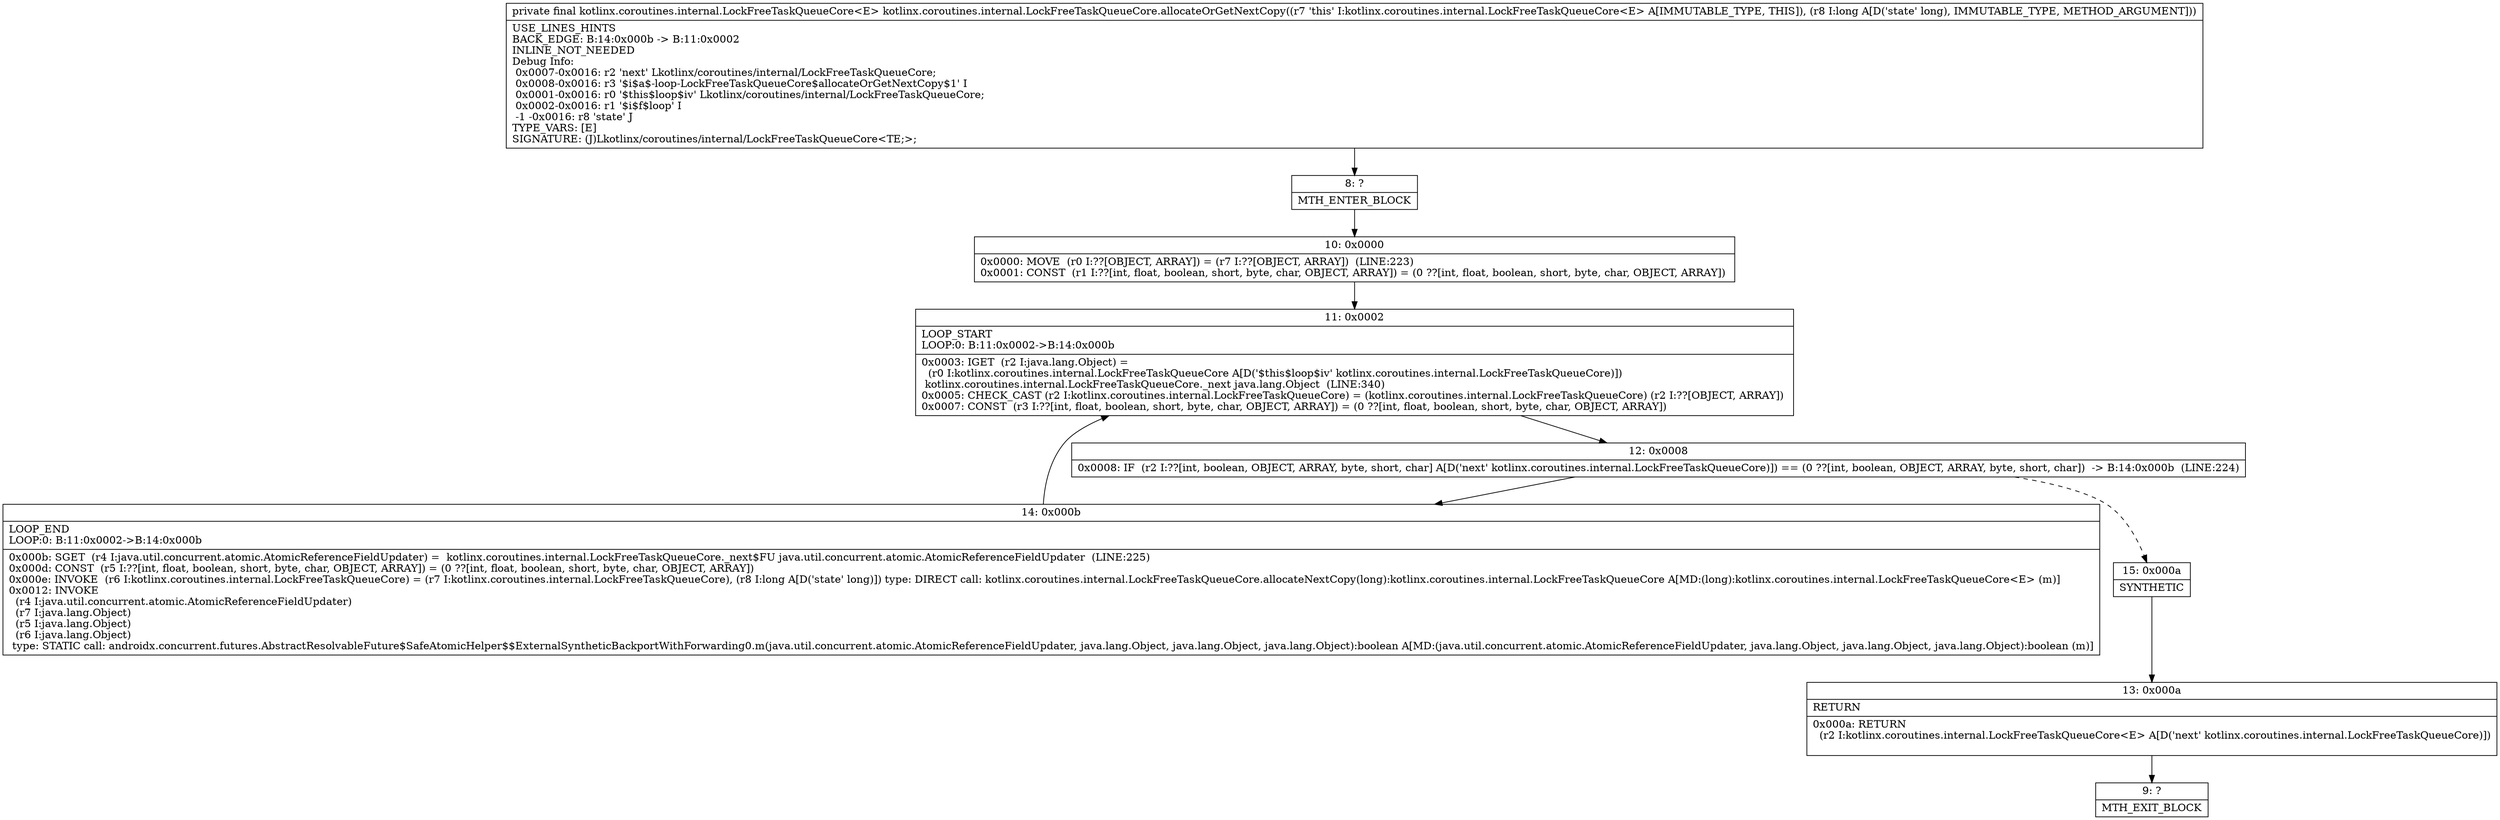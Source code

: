 digraph "CFG forkotlinx.coroutines.internal.LockFreeTaskQueueCore.allocateOrGetNextCopy(J)Lkotlinx\/coroutines\/internal\/LockFreeTaskQueueCore;" {
Node_8 [shape=record,label="{8\:\ ?|MTH_ENTER_BLOCK\l}"];
Node_10 [shape=record,label="{10\:\ 0x0000|0x0000: MOVE  (r0 I:??[OBJECT, ARRAY]) = (r7 I:??[OBJECT, ARRAY])  (LINE:223)\l0x0001: CONST  (r1 I:??[int, float, boolean, short, byte, char, OBJECT, ARRAY]) = (0 ??[int, float, boolean, short, byte, char, OBJECT, ARRAY]) \l}"];
Node_11 [shape=record,label="{11\:\ 0x0002|LOOP_START\lLOOP:0: B:11:0x0002\-\>B:14:0x000b\l|0x0003: IGET  (r2 I:java.lang.Object) = \l  (r0 I:kotlinx.coroutines.internal.LockFreeTaskQueueCore A[D('$this$loop$iv' kotlinx.coroutines.internal.LockFreeTaskQueueCore)])\l kotlinx.coroutines.internal.LockFreeTaskQueueCore._next java.lang.Object  (LINE:340)\l0x0005: CHECK_CAST (r2 I:kotlinx.coroutines.internal.LockFreeTaskQueueCore) = (kotlinx.coroutines.internal.LockFreeTaskQueueCore) (r2 I:??[OBJECT, ARRAY]) \l0x0007: CONST  (r3 I:??[int, float, boolean, short, byte, char, OBJECT, ARRAY]) = (0 ??[int, float, boolean, short, byte, char, OBJECT, ARRAY]) \l}"];
Node_12 [shape=record,label="{12\:\ 0x0008|0x0008: IF  (r2 I:??[int, boolean, OBJECT, ARRAY, byte, short, char] A[D('next' kotlinx.coroutines.internal.LockFreeTaskQueueCore)]) == (0 ??[int, boolean, OBJECT, ARRAY, byte, short, char])  \-\> B:14:0x000b  (LINE:224)\l}"];
Node_14 [shape=record,label="{14\:\ 0x000b|LOOP_END\lLOOP:0: B:11:0x0002\-\>B:14:0x000b\l|0x000b: SGET  (r4 I:java.util.concurrent.atomic.AtomicReferenceFieldUpdater) =  kotlinx.coroutines.internal.LockFreeTaskQueueCore._next$FU java.util.concurrent.atomic.AtomicReferenceFieldUpdater  (LINE:225)\l0x000d: CONST  (r5 I:??[int, float, boolean, short, byte, char, OBJECT, ARRAY]) = (0 ??[int, float, boolean, short, byte, char, OBJECT, ARRAY]) \l0x000e: INVOKE  (r6 I:kotlinx.coroutines.internal.LockFreeTaskQueueCore) = (r7 I:kotlinx.coroutines.internal.LockFreeTaskQueueCore), (r8 I:long A[D('state' long)]) type: DIRECT call: kotlinx.coroutines.internal.LockFreeTaskQueueCore.allocateNextCopy(long):kotlinx.coroutines.internal.LockFreeTaskQueueCore A[MD:(long):kotlinx.coroutines.internal.LockFreeTaskQueueCore\<E\> (m)]\l0x0012: INVOKE  \l  (r4 I:java.util.concurrent.atomic.AtomicReferenceFieldUpdater)\l  (r7 I:java.lang.Object)\l  (r5 I:java.lang.Object)\l  (r6 I:java.lang.Object)\l type: STATIC call: androidx.concurrent.futures.AbstractResolvableFuture$SafeAtomicHelper$$ExternalSyntheticBackportWithForwarding0.m(java.util.concurrent.atomic.AtomicReferenceFieldUpdater, java.lang.Object, java.lang.Object, java.lang.Object):boolean A[MD:(java.util.concurrent.atomic.AtomicReferenceFieldUpdater, java.lang.Object, java.lang.Object, java.lang.Object):boolean (m)]\l}"];
Node_15 [shape=record,label="{15\:\ 0x000a|SYNTHETIC\l}"];
Node_13 [shape=record,label="{13\:\ 0x000a|RETURN\l|0x000a: RETURN  \l  (r2 I:kotlinx.coroutines.internal.LockFreeTaskQueueCore\<E\> A[D('next' kotlinx.coroutines.internal.LockFreeTaskQueueCore)])\l \l}"];
Node_9 [shape=record,label="{9\:\ ?|MTH_EXIT_BLOCK\l}"];
MethodNode[shape=record,label="{private final kotlinx.coroutines.internal.LockFreeTaskQueueCore\<E\> kotlinx.coroutines.internal.LockFreeTaskQueueCore.allocateOrGetNextCopy((r7 'this' I:kotlinx.coroutines.internal.LockFreeTaskQueueCore\<E\> A[IMMUTABLE_TYPE, THIS]), (r8 I:long A[D('state' long), IMMUTABLE_TYPE, METHOD_ARGUMENT]))  | USE_LINES_HINTS\lBACK_EDGE: B:14:0x000b \-\> B:11:0x0002\lINLINE_NOT_NEEDED\lDebug Info:\l  0x0007\-0x0016: r2 'next' Lkotlinx\/coroutines\/internal\/LockFreeTaskQueueCore;\l  0x0008\-0x0016: r3 '$i$a$\-loop\-LockFreeTaskQueueCore$allocateOrGetNextCopy$1' I\l  0x0001\-0x0016: r0 '$this$loop$iv' Lkotlinx\/coroutines\/internal\/LockFreeTaskQueueCore;\l  0x0002\-0x0016: r1 '$i$f$loop' I\l  \-1 \-0x0016: r8 'state' J\lTYPE_VARS: [E]\lSIGNATURE: (J)Lkotlinx\/coroutines\/internal\/LockFreeTaskQueueCore\<TE;\>;\l}"];
MethodNode -> Node_8;Node_8 -> Node_10;
Node_10 -> Node_11;
Node_11 -> Node_12;
Node_12 -> Node_14;
Node_12 -> Node_15[style=dashed];
Node_14 -> Node_11;
Node_15 -> Node_13;
Node_13 -> Node_9;
}

